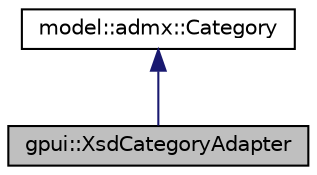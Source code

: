 digraph "gpui::XsdCategoryAdapter"
{
 // LATEX_PDF_SIZE
  edge [fontname="Helvetica",fontsize="10",labelfontname="Helvetica",labelfontsize="10"];
  node [fontname="Helvetica",fontsize="10",shape=record];
  Node1 [label="gpui::XsdCategoryAdapter",height=0.2,width=0.4,color="black", fillcolor="grey75", style="filled", fontcolor="black",tooltip=" "];
  Node2 -> Node1 [dir="back",color="midnightblue",fontsize="10",style="solid",fontname="Helvetica"];
  Node2 [label="model::admx::Category",height=0.2,width=0.4,color="black", fillcolor="white", style="filled",URL="$classmodel_1_1admx_1_1_category.html",tooltip="The category element specifies the name of a unique category to be displayed in the editor."];
}
